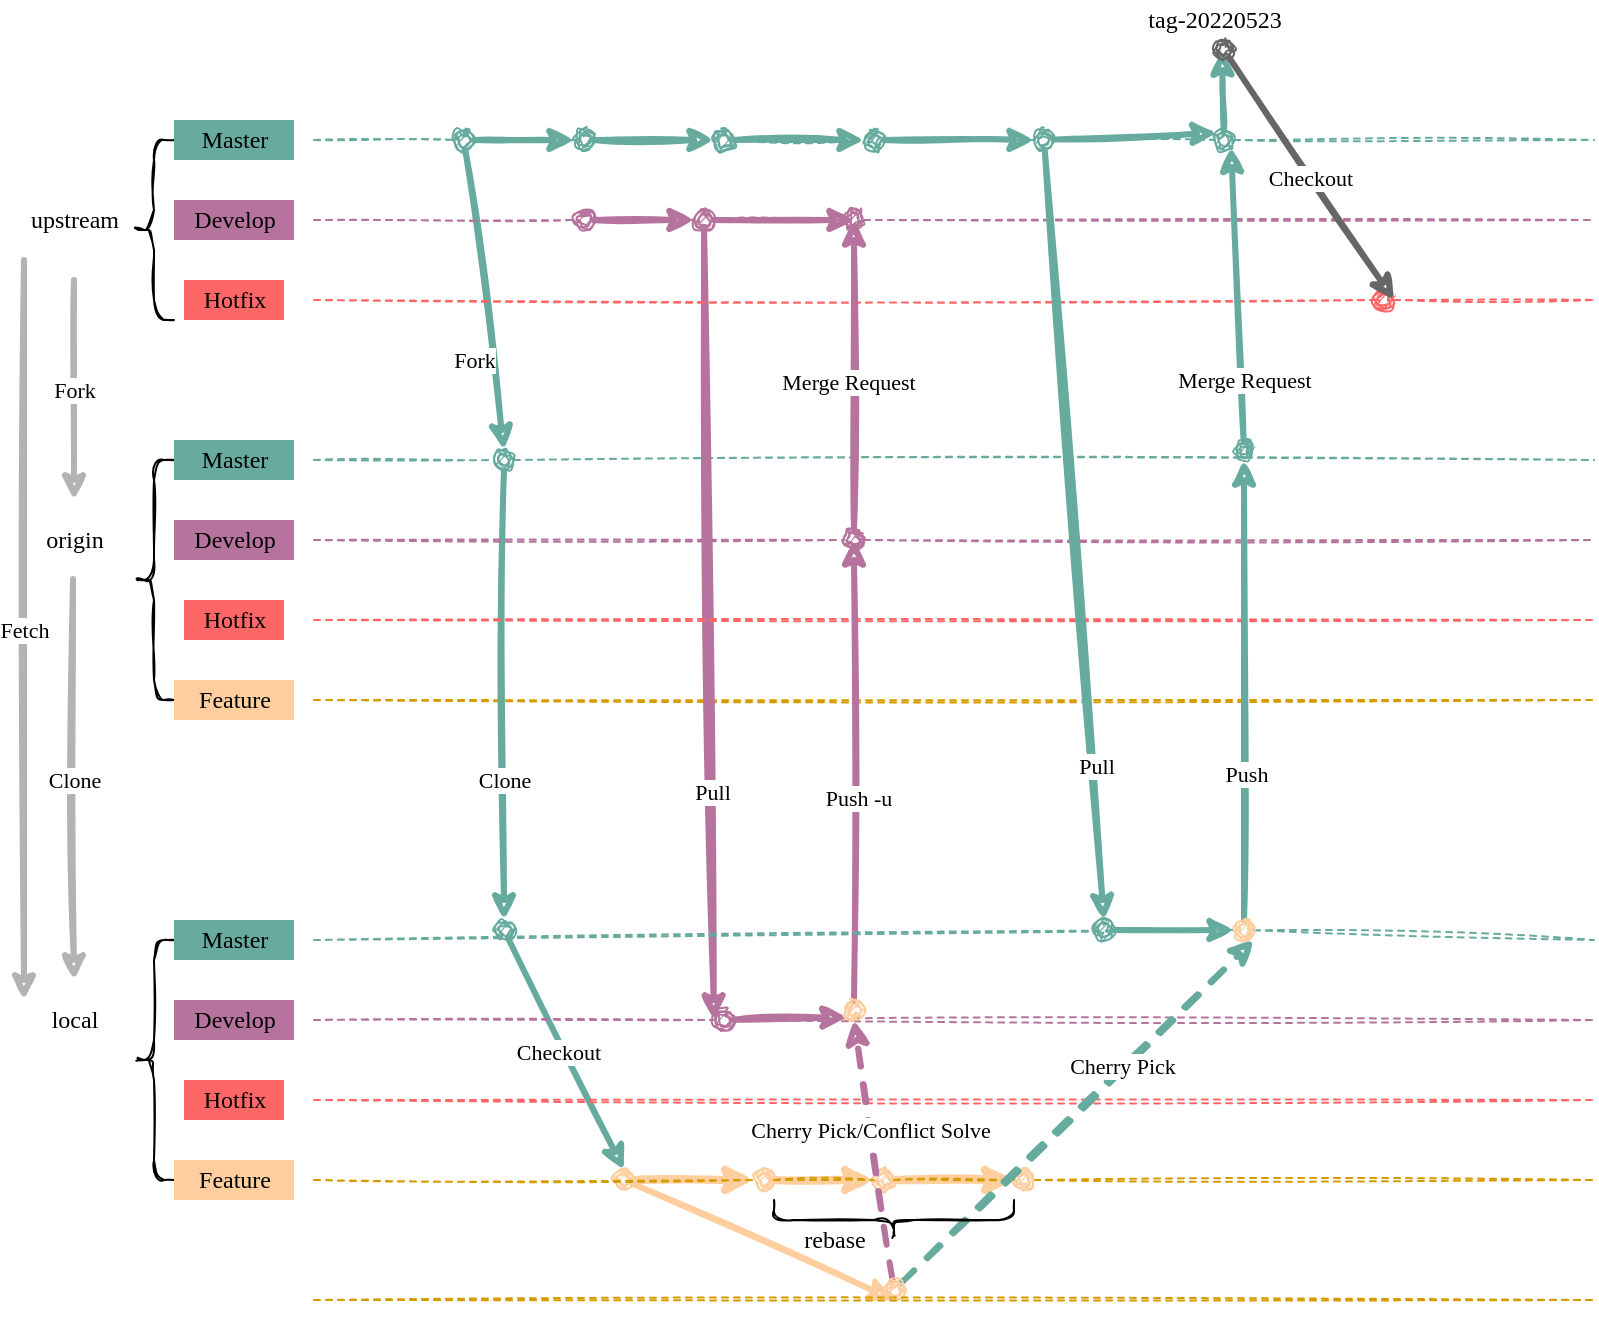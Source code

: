 <mxfile version="18.0.7" type="github"><diagram id="hOjVhhrnTfYXUpvGVCq4" name="Page-1"><mxGraphModel dx="1965" dy="773" grid="1" gridSize="10" guides="1" tooltips="1" connect="1" arrows="1" fold="1" page="1" pageScale="1" pageWidth="827" pageHeight="1169" math="0" shadow="0"><root><mxCell id="0"/><mxCell id="1" parent="0"/><mxCell id="v5fSAzi9pscg0SWZ9pVq-1" value="" style="endArrow=none;html=1;rounded=0;sketch=1;strokeColor=#67AB9F;startArrow=none;dashed=1;" edge="1" parent="1" source="v5fSAzi9pscg0SWZ9pVq-131"><mxGeometry width="50" height="50" relative="1" as="geometry"><mxPoint x="160" y="520" as="sourcePoint"/><mxPoint x="800" y="520" as="targetPoint"/></mxGeometry></mxCell><mxCell id="v5fSAzi9pscg0SWZ9pVq-2" value="" style="endArrow=none;html=1;rounded=0;sketch=1;strokeColor=#B5739D;startArrow=none;dashed=1;" edge="1" parent="1" source="v5fSAzi9pscg0SWZ9pVq-111"><mxGeometry width="50" height="50" relative="1" as="geometry"><mxPoint x="160" y="560" as="sourcePoint"/><mxPoint x="800" y="560" as="targetPoint"/></mxGeometry></mxCell><mxCell id="v5fSAzi9pscg0SWZ9pVq-3" value="" style="endArrow=none;html=1;rounded=0;sketch=1;strokeColor=#FF6666;fillColor=#ffe6cc;startArrow=none;dashed=1;" edge="1" parent="1" source="v5fSAzi9pscg0SWZ9pVq-47"><mxGeometry width="50" height="50" relative="1" as="geometry"><mxPoint x="160" y="600" as="sourcePoint"/><mxPoint x="800" y="600" as="targetPoint"/></mxGeometry></mxCell><mxCell id="v5fSAzi9pscg0SWZ9pVq-5" value="" style="shape=curlyBracket;whiteSpace=wrap;html=1;rounded=1;sketch=1;" vertex="1" parent="1"><mxGeometry x="70" y="520" width="20" height="90" as="geometry"/></mxCell><mxCell id="v5fSAzi9pscg0SWZ9pVq-6" value="&lt;font face=&quot;Comic Sans MS&quot;&gt;upstream&lt;/font&gt;" style="text;html=1;align=center;verticalAlign=middle;resizable=0;points=[];autosize=1;strokeColor=none;fillColor=none;sketch=1;" vertex="1" parent="1"><mxGeometry x="5" y="550" width="70" height="20" as="geometry"/></mxCell><mxCell id="v5fSAzi9pscg0SWZ9pVq-7" value="Master" style="text;html=1;align=center;verticalAlign=middle;resizable=0;points=[];autosize=1;strokeColor=none;fillColor=#67AB9F;fontFamily=Comic Sans MS;" vertex="1" parent="1"><mxGeometry x="90" y="510" width="60" height="20" as="geometry"/></mxCell><mxCell id="v5fSAzi9pscg0SWZ9pVq-9" value="Develop" style="text;html=1;align=center;verticalAlign=middle;resizable=0;points=[];autosize=1;strokeColor=none;fillColor=#B5739D;fontFamily=Comic Sans MS;" vertex="1" parent="1"><mxGeometry x="90" y="550" width="60" height="20" as="geometry"/></mxCell><mxCell id="v5fSAzi9pscg0SWZ9pVq-10" value="Hotfix" style="text;html=1;align=center;verticalAlign=middle;resizable=0;points=[];autosize=1;strokeColor=none;fillColor=#FF6666;fontFamily=Comic Sans MS;" vertex="1" parent="1"><mxGeometry x="95" y="590" width="50" height="20" as="geometry"/></mxCell><mxCell id="v5fSAzi9pscg0SWZ9pVq-11" value="" style="endArrow=none;html=1;rounded=0;sketch=1;strokeColor=#67AB9F;startArrow=none;dashed=1;" edge="1" parent="1" source="v5fSAzi9pscg0SWZ9pVq-28"><mxGeometry width="50" height="50" relative="1" as="geometry"><mxPoint x="160" y="680" as="sourcePoint"/><mxPoint x="800" y="680" as="targetPoint"/></mxGeometry></mxCell><mxCell id="v5fSAzi9pscg0SWZ9pVq-12" value="" style="endArrow=none;html=1;rounded=0;sketch=1;strokeColor=#B5739D;dashed=1;startArrow=none;" edge="1" parent="1" source="v5fSAzi9pscg0SWZ9pVq-107"><mxGeometry width="50" height="50" relative="1" as="geometry"><mxPoint x="160" y="720" as="sourcePoint"/><mxPoint x="800" y="720" as="targetPoint"/></mxGeometry></mxCell><mxCell id="v5fSAzi9pscg0SWZ9pVq-13" value="" style="endArrow=none;html=1;rounded=0;sketch=1;strokeColor=#d79b00;fillColor=#ffe6cc;dashed=1;" edge="1" parent="1"><mxGeometry width="50" height="50" relative="1" as="geometry"><mxPoint x="160" y="800" as="sourcePoint"/><mxPoint x="800" y="800" as="targetPoint"/></mxGeometry></mxCell><mxCell id="v5fSAzi9pscg0SWZ9pVq-14" value="" style="shape=curlyBracket;whiteSpace=wrap;html=1;rounded=1;sketch=1;" vertex="1" parent="1"><mxGeometry x="70" y="680" width="20" height="120" as="geometry"/></mxCell><mxCell id="v5fSAzi9pscg0SWZ9pVq-15" value="&lt;font face=&quot;Comic Sans MS&quot;&gt;origin&lt;/font&gt;" style="text;html=1;align=center;verticalAlign=middle;resizable=0;points=[];autosize=1;strokeColor=none;fillColor=none;sketch=1;" vertex="1" parent="1"><mxGeometry x="15" y="710" width="50" height="20" as="geometry"/></mxCell><mxCell id="v5fSAzi9pscg0SWZ9pVq-16" value="Master" style="text;html=1;align=center;verticalAlign=middle;resizable=0;points=[];autosize=1;strokeColor=none;fillColor=#67AB9F;fontFamily=Comic Sans MS;" vertex="1" parent="1"><mxGeometry x="90" y="670" width="60" height="20" as="geometry"/></mxCell><mxCell id="v5fSAzi9pscg0SWZ9pVq-17" value="Develop" style="text;html=1;align=center;verticalAlign=middle;resizable=0;points=[];autosize=1;strokeColor=none;fillColor=#B5739D;fontFamily=Comic Sans MS;" vertex="1" parent="1"><mxGeometry x="90" y="710" width="60" height="20" as="geometry"/></mxCell><mxCell id="v5fSAzi9pscg0SWZ9pVq-18" value="Feature" style="text;html=1;align=center;verticalAlign=middle;resizable=0;points=[];autosize=1;strokeColor=none;fillColor=#FFCE9F;fontFamily=Comic Sans MS;" vertex="1" parent="1"><mxGeometry x="90" y="790" width="60" height="20" as="geometry"/></mxCell><mxCell id="v5fSAzi9pscg0SWZ9pVq-19" value="" style="endArrow=none;html=1;rounded=0;sketch=1;strokeColor=#67AB9F;dashed=1;startArrow=none;" edge="1" parent="1" source="v5fSAzi9pscg0SWZ9pVq-123"><mxGeometry width="50" height="50" relative="1" as="geometry"><mxPoint x="160" y="920" as="sourcePoint"/><mxPoint x="800" y="920" as="targetPoint"/></mxGeometry></mxCell><mxCell id="v5fSAzi9pscg0SWZ9pVq-20" value="" style="endArrow=none;html=1;rounded=0;sketch=1;strokeColor=#B5739D;dashed=1;startArrow=none;" edge="1" parent="1" source="v5fSAzi9pscg0SWZ9pVq-97"><mxGeometry width="50" height="50" relative="1" as="geometry"><mxPoint x="160" y="960" as="sourcePoint"/><mxPoint x="800" y="960" as="targetPoint"/></mxGeometry></mxCell><mxCell id="v5fSAzi9pscg0SWZ9pVq-21" value="" style="endArrow=none;html=1;rounded=0;sketch=1;strokeColor=#d79b00;fillColor=#ffe6cc;dashed=1;startArrow=none;" edge="1" parent="1" source="v5fSAzi9pscg0SWZ9pVq-60"><mxGeometry width="50" height="50" relative="1" as="geometry"><mxPoint x="160" y="1040" as="sourcePoint"/><mxPoint x="800" y="1040" as="targetPoint"/></mxGeometry></mxCell><mxCell id="v5fSAzi9pscg0SWZ9pVq-22" value="" style="shape=curlyBracket;whiteSpace=wrap;html=1;rounded=1;sketch=1;" vertex="1" parent="1"><mxGeometry x="70" y="920" width="20" height="120" as="geometry"/></mxCell><mxCell id="v5fSAzi9pscg0SWZ9pVq-23" value="&lt;font face=&quot;Comic Sans MS&quot;&gt;local&lt;/font&gt;" style="text;html=1;align=center;verticalAlign=middle;resizable=0;points=[];autosize=1;strokeColor=none;fillColor=none;sketch=1;" vertex="1" parent="1"><mxGeometry x="20" y="950" width="40" height="20" as="geometry"/></mxCell><mxCell id="v5fSAzi9pscg0SWZ9pVq-24" value="Master" style="text;html=1;align=center;verticalAlign=middle;resizable=0;points=[];autosize=1;strokeColor=none;fillColor=#67AB9F;fontFamily=Comic Sans MS;" vertex="1" parent="1"><mxGeometry x="90" y="910" width="60" height="20" as="geometry"/></mxCell><mxCell id="v5fSAzi9pscg0SWZ9pVq-25" value="Develop" style="text;html=1;align=center;verticalAlign=middle;resizable=0;points=[];autosize=1;strokeColor=none;fillColor=#B5739D;fontFamily=Comic Sans MS;" vertex="1" parent="1"><mxGeometry x="90" y="950" width="60" height="20" as="geometry"/></mxCell><mxCell id="v5fSAzi9pscg0SWZ9pVq-26" value="Feature" style="text;html=1;align=center;verticalAlign=middle;resizable=0;points=[];autosize=1;strokeColor=none;fillColor=#FFCE9F;fontFamily=Comic Sans MS;" vertex="1" parent="1"><mxGeometry x="90" y="1030" width="60" height="20" as="geometry"/></mxCell><mxCell id="v5fSAzi9pscg0SWZ9pVq-30" style="rounded=0;sketch=1;orthogonalLoop=1;jettySize=auto;html=1;entryX=0.5;entryY=0;entryDx=0;entryDy=0;fontFamily=Comic Sans MS;fontColor=#67AB9F;strokeColor=#67AB9F;strokeWidth=3;" edge="1" parent="1" source="v5fSAzi9pscg0SWZ9pVq-27" target="v5fSAzi9pscg0SWZ9pVq-28"><mxGeometry relative="1" as="geometry"/></mxCell><mxCell id="v5fSAzi9pscg0SWZ9pVq-33" style="edgeStyle=none;rounded=0;sketch=1;orthogonalLoop=1;jettySize=auto;html=1;entryX=0.5;entryY=0;entryDx=0;entryDy=0;fontFamily=Comic Sans MS;fontColor=#67AB9F;strokeColor=#67AB9F;strokeWidth=3;" edge="1" parent="1" source="v5fSAzi9pscg0SWZ9pVq-28" target="v5fSAzi9pscg0SWZ9pVq-32"><mxGeometry relative="1" as="geometry"/></mxCell><mxCell id="v5fSAzi9pscg0SWZ9pVq-37" value="&lt;font color=&quot;#000000&quot;&gt;Clone&lt;/font&gt;" style="edgeLabel;html=1;align=center;verticalAlign=middle;resizable=0;points=[];fontFamily=Comic Sans MS;fontColor=#67AB9F;" vertex="1" connectable="0" parent="v5fSAzi9pscg0SWZ9pVq-33"><mxGeometry x="0.324" y="2" relative="1" as="geometry"><mxPoint x="-2" y="6" as="offset"/></mxGeometry></mxCell><mxCell id="v5fSAzi9pscg0SWZ9pVq-28" value="" style="ellipse;shape=doubleEllipse;whiteSpace=wrap;html=1;aspect=fixed;sketch=1;fontFamily=Comic Sans MS;fillColor=#67AB9F;strokeColor=#67AB9F;" vertex="1" parent="1"><mxGeometry x="250" y="675" width="10" height="10" as="geometry"/></mxCell><mxCell id="v5fSAzi9pscg0SWZ9pVq-29" value="" style="endArrow=none;html=1;rounded=0;sketch=1;strokeColor=#67AB9F;dashed=1;" edge="1" parent="1" target="v5fSAzi9pscg0SWZ9pVq-28"><mxGeometry width="50" height="50" relative="1" as="geometry"><mxPoint x="160" y="680" as="sourcePoint"/><mxPoint x="800" y="680" as="targetPoint"/></mxGeometry></mxCell><mxCell id="v5fSAzi9pscg0SWZ9pVq-52" style="edgeStyle=none;rounded=0;sketch=1;orthogonalLoop=1;jettySize=auto;html=1;entryX=0.5;entryY=0;entryDx=0;entryDy=0;fontFamily=Comic Sans MS;fontColor=#67AB9F;strokeColor=#67AB9F;strokeWidth=3;" edge="1" parent="1" source="v5fSAzi9pscg0SWZ9pVq-32" target="v5fSAzi9pscg0SWZ9pVq-49"><mxGeometry relative="1" as="geometry"/></mxCell><mxCell id="v5fSAzi9pscg0SWZ9pVq-55" value="&lt;font color=&quot;#000000&quot;&gt;Checkout&lt;/font&gt;" style="edgeLabel;html=1;align=center;verticalAlign=middle;resizable=0;points=[];fontFamily=Comic Sans MS;fontColor=#67AB9F;" vertex="1" connectable="0" parent="v5fSAzi9pscg0SWZ9pVq-52"><mxGeometry x="-0.032" y="-4" relative="1" as="geometry"><mxPoint y="-1" as="offset"/></mxGeometry></mxCell><mxCell id="v5fSAzi9pscg0SWZ9pVq-32" value="" style="ellipse;shape=doubleEllipse;whiteSpace=wrap;html=1;aspect=fixed;sketch=1;fontFamily=Comic Sans MS;fillColor=#67AB9F;strokeColor=#67AB9F;" vertex="1" parent="1"><mxGeometry x="250" y="910" width="10" height="10" as="geometry"/></mxCell><mxCell id="v5fSAzi9pscg0SWZ9pVq-78" style="edgeStyle=none;rounded=0;sketch=1;orthogonalLoop=1;jettySize=auto;html=1;fontFamily=Comic Sans MS;fontColor=#000000;strokeColor=#B5739D;strokeWidth=3;" edge="1" parent="1" source="v5fSAzi9pscg0SWZ9pVq-38"><mxGeometry relative="1" as="geometry"><mxPoint x="360" y="960" as="targetPoint"/></mxGeometry></mxCell><mxCell id="v5fSAzi9pscg0SWZ9pVq-79" value="Pull" style="edgeLabel;html=1;align=center;verticalAlign=middle;resizable=0;points=[];fontFamily=Comic Sans MS;fontColor=#000000;" vertex="1" connectable="0" parent="v5fSAzi9pscg0SWZ9pVq-78"><mxGeometry x="0.42" relative="1" as="geometry"><mxPoint as="offset"/></mxGeometry></mxCell><mxCell id="v5fSAzi9pscg0SWZ9pVq-114" style="edgeStyle=none;rounded=0;sketch=1;orthogonalLoop=1;jettySize=auto;html=1;fontFamily=Comic Sans MS;fontColor=#000000;strokeColor=#B5739D;strokeWidth=3;" edge="1" parent="1" source="v5fSAzi9pscg0SWZ9pVq-38"><mxGeometry relative="1" as="geometry"><mxPoint x="430" y="560" as="targetPoint"/></mxGeometry></mxCell><mxCell id="v5fSAzi9pscg0SWZ9pVq-38" value="" style="ellipse;shape=doubleEllipse;whiteSpace=wrap;html=1;aspect=fixed;sketch=1;fontFamily=Comic Sans MS;fillColor=#B5739D;strokeColor=#B5739D;" vertex="1" parent="1"><mxGeometry x="350" y="555" width="10" height="10" as="geometry"/></mxCell><mxCell id="v5fSAzi9pscg0SWZ9pVq-39" value="" style="endArrow=none;html=1;rounded=0;sketch=1;strokeColor=#B5739D;dashed=1;startArrow=none;" edge="1" parent="1" source="v5fSAzi9pscg0SWZ9pVq-83" target="v5fSAzi9pscg0SWZ9pVq-38"><mxGeometry width="50" height="50" relative="1" as="geometry"><mxPoint x="160" y="560" as="sourcePoint"/><mxPoint x="800" y="560" as="targetPoint"/></mxGeometry></mxCell><mxCell id="v5fSAzi9pscg0SWZ9pVq-40" value="" style="endArrow=none;html=1;rounded=0;sketch=1;strokeColor=#FF6666;fillColor=#ffe6cc;dashed=1;" edge="1" parent="1"><mxGeometry width="50" height="50" relative="1" as="geometry"><mxPoint x="160" y="760" as="sourcePoint"/><mxPoint x="800" y="760" as="targetPoint"/></mxGeometry></mxCell><mxCell id="v5fSAzi9pscg0SWZ9pVq-41" value="Hotfix" style="text;html=1;align=center;verticalAlign=middle;resizable=0;points=[];autosize=1;strokeColor=none;fillColor=#FF6666;fontFamily=Comic Sans MS;" vertex="1" parent="1"><mxGeometry x="95" y="750" width="50" height="20" as="geometry"/></mxCell><mxCell id="v5fSAzi9pscg0SWZ9pVq-42" value="&lt;font color=&quot;#000000&quot;&gt;Fork&lt;/font&gt;" style="edgeLabel;html=1;align=center;verticalAlign=middle;resizable=0;points=[];fontFamily=Comic Sans MS;fontColor=#67AB9F;" vertex="1" connectable="0" parent="1"><mxGeometry x="240.005" y="629.999" as="geometry"/></mxCell><mxCell id="v5fSAzi9pscg0SWZ9pVq-43" value="" style="endArrow=none;html=1;rounded=0;sketch=1;strokeColor=#FF6666;fillColor=#ffe6cc;dashed=1;" edge="1" parent="1"><mxGeometry width="50" height="50" relative="1" as="geometry"><mxPoint x="160" y="1000" as="sourcePoint"/><mxPoint x="800" y="1000" as="targetPoint"/></mxGeometry></mxCell><mxCell id="v5fSAzi9pscg0SWZ9pVq-44" value="Hotfix" style="text;html=1;align=center;verticalAlign=middle;resizable=0;points=[];autosize=1;strokeColor=none;fillColor=#FF6666;fontFamily=Comic Sans MS;" vertex="1" parent="1"><mxGeometry x="95" y="990" width="50" height="20" as="geometry"/></mxCell><mxCell id="v5fSAzi9pscg0SWZ9pVq-86" style="edgeStyle=none;rounded=0;sketch=1;orthogonalLoop=1;jettySize=auto;html=1;fontFamily=Comic Sans MS;fontColor=#000000;strokeColor=#67AB9F;strokeWidth=3;" edge="1" parent="1" source="v5fSAzi9pscg0SWZ9pVq-27"><mxGeometry relative="1" as="geometry"><mxPoint x="290" y="520" as="targetPoint"/></mxGeometry></mxCell><mxCell id="v5fSAzi9pscg0SWZ9pVq-27" value="" style="ellipse;shape=doubleEllipse;whiteSpace=wrap;html=1;aspect=fixed;sketch=1;fontFamily=Comic Sans MS;fillColor=#67AB9F;strokeColor=#67AB9F;" vertex="1" parent="1"><mxGeometry x="230" y="515" width="10" height="10" as="geometry"/></mxCell><mxCell id="v5fSAzi9pscg0SWZ9pVq-46" value="" style="endArrow=none;html=1;rounded=0;sketch=1;strokeColor=#67AB9F;dashed=1;" edge="1" parent="1" target="v5fSAzi9pscg0SWZ9pVq-27"><mxGeometry width="50" height="50" relative="1" as="geometry"><mxPoint x="160" y="520" as="sourcePoint"/><mxPoint x="800" y="520" as="targetPoint"/></mxGeometry></mxCell><mxCell id="v5fSAzi9pscg0SWZ9pVq-47" value="" style="ellipse;shape=doubleEllipse;whiteSpace=wrap;html=1;aspect=fixed;sketch=1;fontFamily=Comic Sans MS;fillColor=#FF6666;strokeColor=#FF6666;" vertex="1" parent="1"><mxGeometry x="690" y="595" width="10" height="10" as="geometry"/></mxCell><mxCell id="v5fSAzi9pscg0SWZ9pVq-48" value="" style="endArrow=none;html=1;rounded=0;sketch=1;strokeColor=#FF6666;fillColor=#ffe6cc;dashed=1;" edge="1" parent="1" target="v5fSAzi9pscg0SWZ9pVq-47"><mxGeometry width="50" height="50" relative="1" as="geometry"><mxPoint x="160" y="600" as="sourcePoint"/><mxPoint x="800" y="600" as="targetPoint"/></mxGeometry></mxCell><mxCell id="v5fSAzi9pscg0SWZ9pVq-64" style="edgeStyle=none;rounded=0;sketch=1;orthogonalLoop=1;jettySize=auto;html=1;entryX=0;entryY=0.5;entryDx=0;entryDy=0;fontFamily=Comic Sans MS;fontColor=#000000;strokeColor=#FFCE9F;strokeWidth=4;" edge="1" parent="1" source="v5fSAzi9pscg0SWZ9pVq-49" target="v5fSAzi9pscg0SWZ9pVq-56"><mxGeometry relative="1" as="geometry"/></mxCell><mxCell id="v5fSAzi9pscg0SWZ9pVq-74" style="edgeStyle=none;rounded=0;sketch=1;orthogonalLoop=1;jettySize=auto;html=1;entryX=0.5;entryY=1;entryDx=0;entryDy=0;fontFamily=Comic Sans MS;fontColor=#000000;strokeColor=#FFCE9F;strokeWidth=3;" edge="1" parent="1" source="v5fSAzi9pscg0SWZ9pVq-49" target="v5fSAzi9pscg0SWZ9pVq-68"><mxGeometry relative="1" as="geometry"/></mxCell><mxCell id="v5fSAzi9pscg0SWZ9pVq-49" value="" style="ellipse;shape=doubleEllipse;whiteSpace=wrap;html=1;aspect=fixed;sketch=1;fontFamily=Comic Sans MS;fillColor=#FFCE9F;strokeColor=#FFCE9F;" vertex="1" parent="1"><mxGeometry x="310" y="1035" width="10" height="10" as="geometry"/></mxCell><mxCell id="v5fSAzi9pscg0SWZ9pVq-66" style="edgeStyle=none;rounded=0;sketch=1;orthogonalLoop=1;jettySize=auto;html=1;entryX=0;entryY=0.5;entryDx=0;entryDy=0;fontFamily=Comic Sans MS;fontColor=#000000;strokeColor=#FFCE9F;strokeWidth=4;" edge="1" parent="1" source="v5fSAzi9pscg0SWZ9pVq-56" target="v5fSAzi9pscg0SWZ9pVq-58"><mxGeometry relative="1" as="geometry"/></mxCell><mxCell id="v5fSAzi9pscg0SWZ9pVq-56" value="" style="ellipse;shape=doubleEllipse;whiteSpace=wrap;html=1;aspect=fixed;sketch=1;fontFamily=Comic Sans MS;fillColor=#FFCE9F;strokeColor=#FFCE9F;" vertex="1" parent="1"><mxGeometry x="380" y="1035" width="10" height="10" as="geometry"/></mxCell><mxCell id="v5fSAzi9pscg0SWZ9pVq-57" value="" style="endArrow=none;html=1;rounded=0;sketch=1;strokeColor=#d79b00;fillColor=#ffe6cc;dashed=1;" edge="1" parent="1" target="v5fSAzi9pscg0SWZ9pVq-56"><mxGeometry width="50" height="50" relative="1" as="geometry"><mxPoint x="160" y="1040" as="sourcePoint"/><mxPoint x="800" y="1040" as="targetPoint"/></mxGeometry></mxCell><mxCell id="v5fSAzi9pscg0SWZ9pVq-67" style="edgeStyle=none;rounded=0;sketch=1;orthogonalLoop=1;jettySize=auto;html=1;entryX=0;entryY=0.5;entryDx=0;entryDy=0;fontFamily=Comic Sans MS;fontColor=#000000;strokeColor=#FFCE9F;strokeWidth=4;" edge="1" parent="1" source="v5fSAzi9pscg0SWZ9pVq-58" target="v5fSAzi9pscg0SWZ9pVq-60"><mxGeometry relative="1" as="geometry"/></mxCell><mxCell id="v5fSAzi9pscg0SWZ9pVq-58" value="" style="ellipse;shape=doubleEllipse;whiteSpace=wrap;html=1;aspect=fixed;sketch=1;fontFamily=Comic Sans MS;fillColor=#FFCE9F;strokeColor=#FFCE9F;" vertex="1" parent="1"><mxGeometry x="440" y="1035" width="10" height="10" as="geometry"/></mxCell><mxCell id="v5fSAzi9pscg0SWZ9pVq-59" value="" style="endArrow=none;html=1;rounded=0;sketch=1;strokeColor=#d79b00;fillColor=#ffe6cc;dashed=1;startArrow=none;" edge="1" parent="1" source="v5fSAzi9pscg0SWZ9pVq-56" target="v5fSAzi9pscg0SWZ9pVq-58"><mxGeometry width="50" height="50" relative="1" as="geometry"><mxPoint x="390" y="1040" as="sourcePoint"/><mxPoint x="800" y="1040" as="targetPoint"/></mxGeometry></mxCell><mxCell id="v5fSAzi9pscg0SWZ9pVq-60" value="" style="ellipse;shape=doubleEllipse;whiteSpace=wrap;html=1;aspect=fixed;sketch=1;fontFamily=Comic Sans MS;fillColor=#FFCE9F;strokeColor=#FFCE9F;" vertex="1" parent="1"><mxGeometry x="510" y="1035" width="10" height="10" as="geometry"/></mxCell><mxCell id="v5fSAzi9pscg0SWZ9pVq-61" value="" style="endArrow=none;html=1;rounded=0;sketch=1;strokeColor=#d79b00;fillColor=#ffe6cc;dashed=1;startArrow=none;" edge="1" parent="1" source="v5fSAzi9pscg0SWZ9pVq-58" target="v5fSAzi9pscg0SWZ9pVq-60"><mxGeometry width="50" height="50" relative="1" as="geometry"><mxPoint x="450" y="1040" as="sourcePoint"/><mxPoint x="800" y="1040" as="targetPoint"/></mxGeometry></mxCell><mxCell id="v5fSAzi9pscg0SWZ9pVq-89" style="edgeStyle=none;rounded=0;sketch=1;orthogonalLoop=1;jettySize=auto;html=1;fontFamily=Comic Sans MS;fontColor=#000000;strokeColor=#67AB9F;strokeWidth=3;" edge="1" parent="1" source="v5fSAzi9pscg0SWZ9pVq-62"><mxGeometry relative="1" as="geometry"><mxPoint x="360" y="520" as="targetPoint"/></mxGeometry></mxCell><mxCell id="v5fSAzi9pscg0SWZ9pVq-62" value="" style="ellipse;shape=doubleEllipse;whiteSpace=wrap;html=1;aspect=fixed;sketch=1;fontFamily=Comic Sans MS;fillColor=#67AB9F;strokeColor=#67AB9F;" vertex="1" parent="1"><mxGeometry x="290" y="515" width="10" height="10" as="geometry"/></mxCell><mxCell id="v5fSAzi9pscg0SWZ9pVq-63" value="" style="endArrow=none;html=1;rounded=0;sketch=1;strokeColor=#67AB9F;startArrow=none;dashed=1;" edge="1" parent="1" source="v5fSAzi9pscg0SWZ9pVq-27" target="v5fSAzi9pscg0SWZ9pVq-62"><mxGeometry width="50" height="50" relative="1" as="geometry"><mxPoint x="240" y="520" as="sourcePoint"/><mxPoint x="800" y="520" as="targetPoint"/></mxGeometry></mxCell><mxCell id="v5fSAzi9pscg0SWZ9pVq-96" style="edgeStyle=none;rounded=0;sketch=1;orthogonalLoop=1;jettySize=auto;html=1;fontFamily=Comic Sans MS;fontColor=#000000;strokeColor=#B5739D;strokeWidth=3;dashed=1;" edge="1" parent="1" source="v5fSAzi9pscg0SWZ9pVq-68"><mxGeometry relative="1" as="geometry"><mxPoint x="430" y="960" as="targetPoint"/></mxGeometry></mxCell><mxCell id="v5fSAzi9pscg0SWZ9pVq-102" value="Cherry Pick/Conflict Solve" style="edgeLabel;html=1;align=center;verticalAlign=middle;resizable=0;points=[];fontFamily=Comic Sans MS;fontColor=#000000;" vertex="1" connectable="0" parent="v5fSAzi9pscg0SWZ9pVq-96"><mxGeometry x="0.154" relative="1" as="geometry"><mxPoint as="offset"/></mxGeometry></mxCell><mxCell id="v5fSAzi9pscg0SWZ9pVq-116" style="edgeStyle=none;rounded=0;sketch=1;orthogonalLoop=1;jettySize=auto;html=1;fontFamily=Comic Sans MS;fontColor=#000000;strokeColor=#67AB9F;strokeWidth=3;dashed=1;" edge="1" parent="1" source="v5fSAzi9pscg0SWZ9pVq-68"><mxGeometry relative="1" as="geometry"><mxPoint x="630" y="920" as="targetPoint"/></mxGeometry></mxCell><mxCell id="v5fSAzi9pscg0SWZ9pVq-122" value="Cherry Pick" style="edgeLabel;html=1;align=center;verticalAlign=middle;resizable=0;points=[];fontFamily=Comic Sans MS;fontColor=#000000;" vertex="1" connectable="0" parent="v5fSAzi9pscg0SWZ9pVq-116"><mxGeometry x="0.258" y="1" relative="1" as="geometry"><mxPoint as="offset"/></mxGeometry></mxCell><mxCell id="v5fSAzi9pscg0SWZ9pVq-68" value="" style="ellipse;shape=doubleEllipse;whiteSpace=wrap;html=1;aspect=fixed;sketch=1;fontFamily=Comic Sans MS;fillColor=#FFCE9F;strokeColor=#FFCE9F;" vertex="1" parent="1"><mxGeometry x="445" y="1090" width="10" height="10" as="geometry"/></mxCell><mxCell id="v5fSAzi9pscg0SWZ9pVq-69" value="" style="shape=curlyBracket;whiteSpace=wrap;html=1;rounded=1;sketch=1;fontFamily=Comic Sans MS;fontColor=#000000;strokeColor=#000000;fillColor=#000000;rotation=-90;" vertex="1" parent="1"><mxGeometry x="440" y="1000" width="20" height="120" as="geometry"/></mxCell><mxCell id="v5fSAzi9pscg0SWZ9pVq-72" value="rebase" style="text;html=1;align=center;verticalAlign=middle;resizable=0;points=[];autosize=1;strokeColor=none;fillColor=none;fontFamily=Comic Sans MS;fontColor=#000000;" vertex="1" parent="1"><mxGeometry x="395" y="1060" width="50" height="20" as="geometry"/></mxCell><mxCell id="v5fSAzi9pscg0SWZ9pVq-77" value="" style="endArrow=none;html=1;rounded=0;sketch=1;strokeColor=#d79b00;fillColor=#ffe6cc;dashed=1;" edge="1" parent="1"><mxGeometry width="50" height="50" relative="1" as="geometry"><mxPoint x="160" y="1100" as="sourcePoint"/><mxPoint x="800" y="1100" as="targetPoint"/></mxGeometry></mxCell><mxCell id="v5fSAzi9pscg0SWZ9pVq-80" value="Fork" style="endArrow=classic;html=1;rounded=0;sketch=1;fontFamily=Comic Sans MS;fontColor=#000000;strokeColor=#B3B3B3;strokeWidth=3;" edge="1" parent="1"><mxGeometry width="50" height="50" relative="1" as="geometry"><mxPoint x="40" y="590" as="sourcePoint"/><mxPoint x="40" y="700" as="targetPoint"/></mxGeometry></mxCell><mxCell id="v5fSAzi9pscg0SWZ9pVq-81" value="Clone" style="endArrow=classic;html=1;rounded=0;sketch=1;fontFamily=Comic Sans MS;fontColor=#000000;strokeColor=#B3B3B3;strokeWidth=3;" edge="1" parent="1"><mxGeometry width="50" height="50" relative="1" as="geometry"><mxPoint x="39.5" y="739.5" as="sourcePoint"/><mxPoint x="40" y="940" as="targetPoint"/></mxGeometry></mxCell><mxCell id="v5fSAzi9pscg0SWZ9pVq-82" value="Fetch" style="endArrow=classic;html=1;rounded=0;sketch=1;fontFamily=Comic Sans MS;fontColor=#000000;strokeColor=#B3B3B3;strokeWidth=3;" edge="1" parent="1"><mxGeometry width="50" height="50" relative="1" as="geometry"><mxPoint x="15" y="580" as="sourcePoint"/><mxPoint x="15" y="950" as="targetPoint"/></mxGeometry></mxCell><mxCell id="v5fSAzi9pscg0SWZ9pVq-85" style="edgeStyle=none;rounded=0;sketch=1;orthogonalLoop=1;jettySize=auto;html=1;fontFamily=Comic Sans MS;fontColor=#000000;strokeColor=#B5739D;strokeWidth=3;" edge="1" parent="1" source="v5fSAzi9pscg0SWZ9pVq-83"><mxGeometry relative="1" as="geometry"><mxPoint x="350" y="560" as="targetPoint"/></mxGeometry></mxCell><mxCell id="v5fSAzi9pscg0SWZ9pVq-83" value="" style="ellipse;shape=doubleEllipse;whiteSpace=wrap;html=1;aspect=fixed;sketch=1;fontFamily=Comic Sans MS;fillColor=#B5739D;strokeColor=#B5739D;" vertex="1" parent="1"><mxGeometry x="290" y="555" width="10" height="10" as="geometry"/></mxCell><mxCell id="v5fSAzi9pscg0SWZ9pVq-84" value="" style="endArrow=none;html=1;rounded=0;sketch=1;strokeColor=#B5739D;dashed=1;" edge="1" parent="1" target="v5fSAzi9pscg0SWZ9pVq-83"><mxGeometry width="50" height="50" relative="1" as="geometry"><mxPoint x="160" y="560" as="sourcePoint"/><mxPoint x="350" y="560" as="targetPoint"/></mxGeometry></mxCell><mxCell id="v5fSAzi9pscg0SWZ9pVq-94" style="edgeStyle=none;rounded=0;sketch=1;orthogonalLoop=1;jettySize=auto;html=1;entryX=0;entryY=0.5;entryDx=0;entryDy=0;fontFamily=Comic Sans MS;fontColor=#000000;strokeColor=#67AB9F;strokeWidth=3;" edge="1" parent="1" source="v5fSAzi9pscg0SWZ9pVq-87" target="v5fSAzi9pscg0SWZ9pVq-90"><mxGeometry relative="1" as="geometry"/></mxCell><mxCell id="v5fSAzi9pscg0SWZ9pVq-87" value="" style="ellipse;shape=doubleEllipse;whiteSpace=wrap;html=1;aspect=fixed;sketch=1;fontFamily=Comic Sans MS;fillColor=#67AB9F;strokeColor=#67AB9F;" vertex="1" parent="1"><mxGeometry x="360" y="515" width="10" height="10" as="geometry"/></mxCell><mxCell id="v5fSAzi9pscg0SWZ9pVq-88" value="" style="endArrow=none;html=1;rounded=0;sketch=1;strokeColor=#67AB9F;startArrow=none;dashed=1;" edge="1" parent="1" source="v5fSAzi9pscg0SWZ9pVq-62" target="v5fSAzi9pscg0SWZ9pVq-87"><mxGeometry width="50" height="50" relative="1" as="geometry"><mxPoint x="300" y="520" as="sourcePoint"/><mxPoint x="800" y="520" as="targetPoint"/></mxGeometry></mxCell><mxCell id="v5fSAzi9pscg0SWZ9pVq-95" style="edgeStyle=none;rounded=0;sketch=1;orthogonalLoop=1;jettySize=auto;html=1;fontFamily=Comic Sans MS;fontColor=#000000;strokeColor=#67AB9F;strokeWidth=3;" edge="1" parent="1" source="v5fSAzi9pscg0SWZ9pVq-90"><mxGeometry relative="1" as="geometry"><mxPoint x="520" y="520" as="targetPoint"/></mxGeometry></mxCell><mxCell id="v5fSAzi9pscg0SWZ9pVq-90" value="" style="ellipse;shape=doubleEllipse;whiteSpace=wrap;html=1;aspect=fixed;sketch=1;fontFamily=Comic Sans MS;fillColor=#67AB9F;strokeColor=#67AB9F;" vertex="1" parent="1"><mxGeometry x="435" y="515" width="10" height="10" as="geometry"/></mxCell><mxCell id="v5fSAzi9pscg0SWZ9pVq-91" value="" style="endArrow=none;html=1;rounded=0;sketch=1;strokeColor=#67AB9F;startArrow=none;dashed=1;" edge="1" parent="1" source="v5fSAzi9pscg0SWZ9pVq-87" target="v5fSAzi9pscg0SWZ9pVq-90"><mxGeometry width="50" height="50" relative="1" as="geometry"><mxPoint x="370" y="520" as="sourcePoint"/><mxPoint x="800" y="520" as="targetPoint"/></mxGeometry></mxCell><mxCell id="v5fSAzi9pscg0SWZ9pVq-103" style="edgeStyle=none;rounded=0;sketch=1;orthogonalLoop=1;jettySize=auto;html=1;fontFamily=Comic Sans MS;fontColor=#000000;strokeColor=#67AB9F;strokeWidth=3;entryX=0.5;entryY=0;entryDx=0;entryDy=0;" edge="1" parent="1" source="v5fSAzi9pscg0SWZ9pVq-92" target="v5fSAzi9pscg0SWZ9pVq-117"><mxGeometry relative="1" as="geometry"><mxPoint x="550" y="920" as="targetPoint"/></mxGeometry></mxCell><mxCell id="v5fSAzi9pscg0SWZ9pVq-115" value="Pull" style="edgeLabel;html=1;align=center;verticalAlign=middle;resizable=0;points=[];fontFamily=Comic Sans MS;fontColor=#000000;" vertex="1" connectable="0" parent="v5fSAzi9pscg0SWZ9pVq-103"><mxGeometry x="0.545" y="2" relative="1" as="geometry"><mxPoint y="10" as="offset"/></mxGeometry></mxCell><mxCell id="v5fSAzi9pscg0SWZ9pVq-134" style="edgeStyle=none;rounded=0;sketch=1;orthogonalLoop=1;jettySize=auto;html=1;entryX=0;entryY=0;entryDx=0;entryDy=0;fontFamily=Comic Sans MS;fontColor=#000000;strokeColor=#67AB9F;strokeWidth=3;" edge="1" parent="1" source="v5fSAzi9pscg0SWZ9pVq-92" target="v5fSAzi9pscg0SWZ9pVq-131"><mxGeometry relative="1" as="geometry"/></mxCell><mxCell id="v5fSAzi9pscg0SWZ9pVq-92" value="" style="ellipse;shape=doubleEllipse;whiteSpace=wrap;html=1;aspect=fixed;sketch=1;fontFamily=Comic Sans MS;fillColor=#67AB9F;strokeColor=#67AB9F;" vertex="1" parent="1"><mxGeometry x="520" y="515" width="10" height="10" as="geometry"/></mxCell><mxCell id="v5fSAzi9pscg0SWZ9pVq-93" value="" style="endArrow=none;html=1;rounded=0;sketch=1;strokeColor=#67AB9F;startArrow=none;dashed=1;" edge="1" parent="1" source="v5fSAzi9pscg0SWZ9pVq-90" target="v5fSAzi9pscg0SWZ9pVq-92"><mxGeometry width="50" height="50" relative="1" as="geometry"><mxPoint x="445" y="520" as="sourcePoint"/><mxPoint x="800" y="520" as="targetPoint"/></mxGeometry></mxCell><mxCell id="v5fSAzi9pscg0SWZ9pVq-105" style="edgeStyle=none;rounded=0;sketch=1;orthogonalLoop=1;jettySize=auto;html=1;entryX=0;entryY=1;entryDx=0;entryDy=0;fontFamily=Comic Sans MS;fontColor=#000000;strokeColor=#B5739D;strokeWidth=3;" edge="1" parent="1" source="v5fSAzi9pscg0SWZ9pVq-97" target="v5fSAzi9pscg0SWZ9pVq-99"><mxGeometry relative="1" as="geometry"/></mxCell><mxCell id="v5fSAzi9pscg0SWZ9pVq-97" value="" style="ellipse;shape=doubleEllipse;whiteSpace=wrap;html=1;aspect=fixed;sketch=1;fontFamily=Comic Sans MS;fillColor=#B5739D;strokeColor=#B5739D;" vertex="1" parent="1"><mxGeometry x="360" y="955" width="10" height="10" as="geometry"/></mxCell><mxCell id="v5fSAzi9pscg0SWZ9pVq-98" value="" style="endArrow=none;html=1;rounded=0;sketch=1;strokeColor=#B5739D;dashed=1;" edge="1" parent="1" target="v5fSAzi9pscg0SWZ9pVq-97"><mxGeometry width="50" height="50" relative="1" as="geometry"><mxPoint x="160" y="960" as="sourcePoint"/><mxPoint x="800" y="960" as="targetPoint"/></mxGeometry></mxCell><mxCell id="v5fSAzi9pscg0SWZ9pVq-106" style="edgeStyle=none;rounded=0;sketch=1;orthogonalLoop=1;jettySize=auto;html=1;fontFamily=Comic Sans MS;fontColor=#000000;strokeColor=#B5739D;strokeWidth=3;" edge="1" parent="1" source="v5fSAzi9pscg0SWZ9pVq-99"><mxGeometry relative="1" as="geometry"><mxPoint x="430" y="720" as="targetPoint"/></mxGeometry></mxCell><mxCell id="v5fSAzi9pscg0SWZ9pVq-109" value="Push -u" style="edgeLabel;html=1;align=center;verticalAlign=middle;resizable=0;points=[];fontFamily=Comic Sans MS;fontColor=#000000;" vertex="1" connectable="0" parent="v5fSAzi9pscg0SWZ9pVq-106"><mxGeometry x="-0.122" y="-2" relative="1" as="geometry"><mxPoint as="offset"/></mxGeometry></mxCell><mxCell id="v5fSAzi9pscg0SWZ9pVq-99" value="" style="ellipse;shape=doubleEllipse;whiteSpace=wrap;html=1;aspect=fixed;sketch=1;fontFamily=Comic Sans MS;fillColor=#FFCE9F;strokeColor=#FFCE9F;" vertex="1" parent="1"><mxGeometry x="425" y="950" width="10" height="10" as="geometry"/></mxCell><mxCell id="v5fSAzi9pscg0SWZ9pVq-110" style="edgeStyle=none;rounded=0;sketch=1;orthogonalLoop=1;jettySize=auto;html=1;fontFamily=Comic Sans MS;fontColor=#000000;strokeColor=#B5739D;strokeWidth=3;" edge="1" parent="1" source="v5fSAzi9pscg0SWZ9pVq-107"><mxGeometry relative="1" as="geometry"><mxPoint x="430" y="560" as="targetPoint"/></mxGeometry></mxCell><mxCell id="v5fSAzi9pscg0SWZ9pVq-113" value="Merge Request" style="edgeLabel;html=1;align=center;verticalAlign=middle;resizable=0;points=[];fontFamily=Comic Sans MS;fontColor=#000000;" vertex="1" connectable="0" parent="v5fSAzi9pscg0SWZ9pVq-110"><mxGeometry x="-0.045" y="3" relative="1" as="geometry"><mxPoint as="offset"/></mxGeometry></mxCell><mxCell id="v5fSAzi9pscg0SWZ9pVq-107" value="" style="ellipse;shape=doubleEllipse;whiteSpace=wrap;html=1;aspect=fixed;sketch=1;fontFamily=Comic Sans MS;fillColor=#B5739D;strokeColor=#B5739D;" vertex="1" parent="1"><mxGeometry x="425" y="715" width="10" height="10" as="geometry"/></mxCell><mxCell id="v5fSAzi9pscg0SWZ9pVq-108" value="" style="endArrow=none;html=1;rounded=0;sketch=1;strokeColor=#B5739D;dashed=1;" edge="1" parent="1" target="v5fSAzi9pscg0SWZ9pVq-107"><mxGeometry width="50" height="50" relative="1" as="geometry"><mxPoint x="160" y="720" as="sourcePoint"/><mxPoint x="800" y="720" as="targetPoint"/></mxGeometry></mxCell><mxCell id="v5fSAzi9pscg0SWZ9pVq-111" value="" style="ellipse;shape=doubleEllipse;whiteSpace=wrap;html=1;aspect=fixed;sketch=1;fontFamily=Comic Sans MS;fillColor=#B5739D;strokeColor=#B5739D;" vertex="1" parent="1"><mxGeometry x="425" y="555" width="10" height="10" as="geometry"/></mxCell><mxCell id="v5fSAzi9pscg0SWZ9pVq-112" value="" style="endArrow=none;html=1;rounded=0;sketch=1;strokeColor=#B5739D;startArrow=none;dashed=1;" edge="1" parent="1" source="v5fSAzi9pscg0SWZ9pVq-38" target="v5fSAzi9pscg0SWZ9pVq-111"><mxGeometry width="50" height="50" relative="1" as="geometry"><mxPoint x="360" y="560" as="sourcePoint"/><mxPoint x="800" y="560" as="targetPoint"/></mxGeometry></mxCell><mxCell id="v5fSAzi9pscg0SWZ9pVq-130" style="edgeStyle=none;rounded=0;sketch=1;orthogonalLoop=1;jettySize=auto;html=1;fontFamily=Comic Sans MS;fontColor=#000000;strokeColor=#67AB9F;strokeWidth=3;" edge="1" parent="1" source="v5fSAzi9pscg0SWZ9pVq-117"><mxGeometry relative="1" as="geometry"><mxPoint x="620" y="915" as="targetPoint"/></mxGeometry></mxCell><mxCell id="v5fSAzi9pscg0SWZ9pVq-117" value="" style="ellipse;shape=doubleEllipse;whiteSpace=wrap;html=1;aspect=fixed;sketch=1;fontFamily=Comic Sans MS;fillColor=#67AB9F;strokeColor=#67AB9F;" vertex="1" parent="1"><mxGeometry x="550" y="910" width="10" height="10" as="geometry"/></mxCell><mxCell id="v5fSAzi9pscg0SWZ9pVq-125" style="edgeStyle=none;rounded=0;sketch=1;orthogonalLoop=1;jettySize=auto;html=1;fontFamily=Comic Sans MS;fontColor=#000000;strokeColor=#67AB9F;strokeWidth=3;entryX=0.5;entryY=1;entryDx=0;entryDy=0;" edge="1" parent="1" source="v5fSAzi9pscg0SWZ9pVq-123" target="v5fSAzi9pscg0SWZ9pVq-126"><mxGeometry relative="1" as="geometry"><mxPoint x="630" y="680" as="targetPoint"/></mxGeometry></mxCell><mxCell id="v5fSAzi9pscg0SWZ9pVq-128" value="Push" style="edgeLabel;html=1;align=center;verticalAlign=middle;resizable=0;points=[];fontFamily=Comic Sans MS;fontColor=#000000;" vertex="1" connectable="0" parent="v5fSAzi9pscg0SWZ9pVq-125"><mxGeometry x="-0.365" y="-1" relative="1" as="geometry"><mxPoint as="offset"/></mxGeometry></mxCell><mxCell id="v5fSAzi9pscg0SWZ9pVq-123" value="" style="ellipse;shape=doubleEllipse;whiteSpace=wrap;html=1;aspect=fixed;sketch=1;fontFamily=Comic Sans MS;fillColor=#FFCE9F;strokeColor=#FFCE9F;" vertex="1" parent="1"><mxGeometry x="620" y="910" width="10" height="10" as="geometry"/></mxCell><mxCell id="v5fSAzi9pscg0SWZ9pVq-124" value="" style="endArrow=none;html=1;rounded=0;sketch=1;strokeColor=#67AB9F;dashed=1;" edge="1" parent="1" target="v5fSAzi9pscg0SWZ9pVq-123"><mxGeometry width="50" height="50" relative="1" as="geometry"><mxPoint x="160" y="920" as="sourcePoint"/><mxPoint x="800" y="920" as="targetPoint"/></mxGeometry></mxCell><mxCell id="v5fSAzi9pscg0SWZ9pVq-133" style="edgeStyle=none;rounded=0;sketch=1;orthogonalLoop=1;jettySize=auto;html=1;entryX=1;entryY=1;entryDx=0;entryDy=0;fontFamily=Comic Sans MS;fontColor=#000000;strokeColor=#67AB9F;strokeWidth=3;" edge="1" parent="1" source="v5fSAzi9pscg0SWZ9pVq-126" target="v5fSAzi9pscg0SWZ9pVq-131"><mxGeometry relative="1" as="geometry"/></mxCell><mxCell id="v5fSAzi9pscg0SWZ9pVq-135" value="Merge Request" style="edgeLabel;html=1;align=center;verticalAlign=middle;resizable=0;points=[];fontFamily=Comic Sans MS;fontColor=#000000;" vertex="1" connectable="0" parent="v5fSAzi9pscg0SWZ9pVq-133"><mxGeometry x="-0.426" relative="1" as="geometry"><mxPoint x="2" y="12" as="offset"/></mxGeometry></mxCell><mxCell id="v5fSAzi9pscg0SWZ9pVq-126" value="" style="ellipse;shape=doubleEllipse;whiteSpace=wrap;html=1;aspect=fixed;sketch=1;fontFamily=Comic Sans MS;fillColor=#67AB9F;strokeColor=#67AB9F;" vertex="1" parent="1"><mxGeometry x="620" y="670" width="10" height="10" as="geometry"/></mxCell><mxCell id="v5fSAzi9pscg0SWZ9pVq-139" style="edgeStyle=none;rounded=0;sketch=1;orthogonalLoop=1;jettySize=auto;html=1;entryX=0.54;entryY=1.25;entryDx=0;entryDy=0;entryPerimeter=0;fontFamily=Comic Sans MS;fontColor=#000000;strokeColor=#67AB9F;strokeWidth=3;" edge="1" parent="1" source="v5fSAzi9pscg0SWZ9pVq-131" target="v5fSAzi9pscg0SWZ9pVq-138"><mxGeometry relative="1" as="geometry"/></mxCell><mxCell id="v5fSAzi9pscg0SWZ9pVq-131" value="" style="ellipse;shape=doubleEllipse;whiteSpace=wrap;html=1;aspect=fixed;sketch=1;fontFamily=Comic Sans MS;fillColor=#67AB9F;strokeColor=#67AB9F;" vertex="1" parent="1"><mxGeometry x="610" y="515" width="10" height="10" as="geometry"/></mxCell><mxCell id="v5fSAzi9pscg0SWZ9pVq-132" value="" style="endArrow=none;html=1;rounded=0;sketch=1;strokeColor=#67AB9F;startArrow=none;dashed=1;" edge="1" parent="1" source="v5fSAzi9pscg0SWZ9pVq-92" target="v5fSAzi9pscg0SWZ9pVq-131"><mxGeometry width="50" height="50" relative="1" as="geometry"><mxPoint x="530" y="520" as="sourcePoint"/><mxPoint x="800" y="520" as="targetPoint"/></mxGeometry></mxCell><mxCell id="v5fSAzi9pscg0SWZ9pVq-140" style="edgeStyle=none;rounded=0;sketch=1;orthogonalLoop=1;jettySize=auto;html=1;entryX=1;entryY=0.5;entryDx=0;entryDy=0;fontFamily=Comic Sans MS;fontColor=#000000;strokeColor=#666666;strokeWidth=3;fillColor=#f5f5f5;" edge="1" parent="1" source="v5fSAzi9pscg0SWZ9pVq-137" target="v5fSAzi9pscg0SWZ9pVq-47"><mxGeometry relative="1" as="geometry"/></mxCell><mxCell id="v5fSAzi9pscg0SWZ9pVq-141" value="Checkout" style="edgeLabel;html=1;align=center;verticalAlign=middle;resizable=0;points=[];fontFamily=Comic Sans MS;fontColor=#000000;" vertex="1" connectable="0" parent="v5fSAzi9pscg0SWZ9pVq-140"><mxGeometry x="-0.025" relative="1" as="geometry"><mxPoint as="offset"/></mxGeometry></mxCell><mxCell id="v5fSAzi9pscg0SWZ9pVq-137" value="" style="ellipse;shape=doubleEllipse;whiteSpace=wrap;html=1;aspect=fixed;sketch=1;fontFamily=Comic Sans MS;fillColor=#f5f5f5;strokeColor=#666666;fontColor=#333333;" vertex="1" parent="1"><mxGeometry x="610" y="470" width="10" height="10" as="geometry"/></mxCell><mxCell id="v5fSAzi9pscg0SWZ9pVq-138" value="tag-20220523" style="text;html=1;align=center;verticalAlign=middle;resizable=0;points=[];autosize=1;strokeColor=none;fillColor=none;fontFamily=Comic Sans MS;fontColor=#000000;" vertex="1" parent="1"><mxGeometry x="560" y="450" width="100" height="20" as="geometry"/></mxCell></root></mxGraphModel></diagram></mxfile>